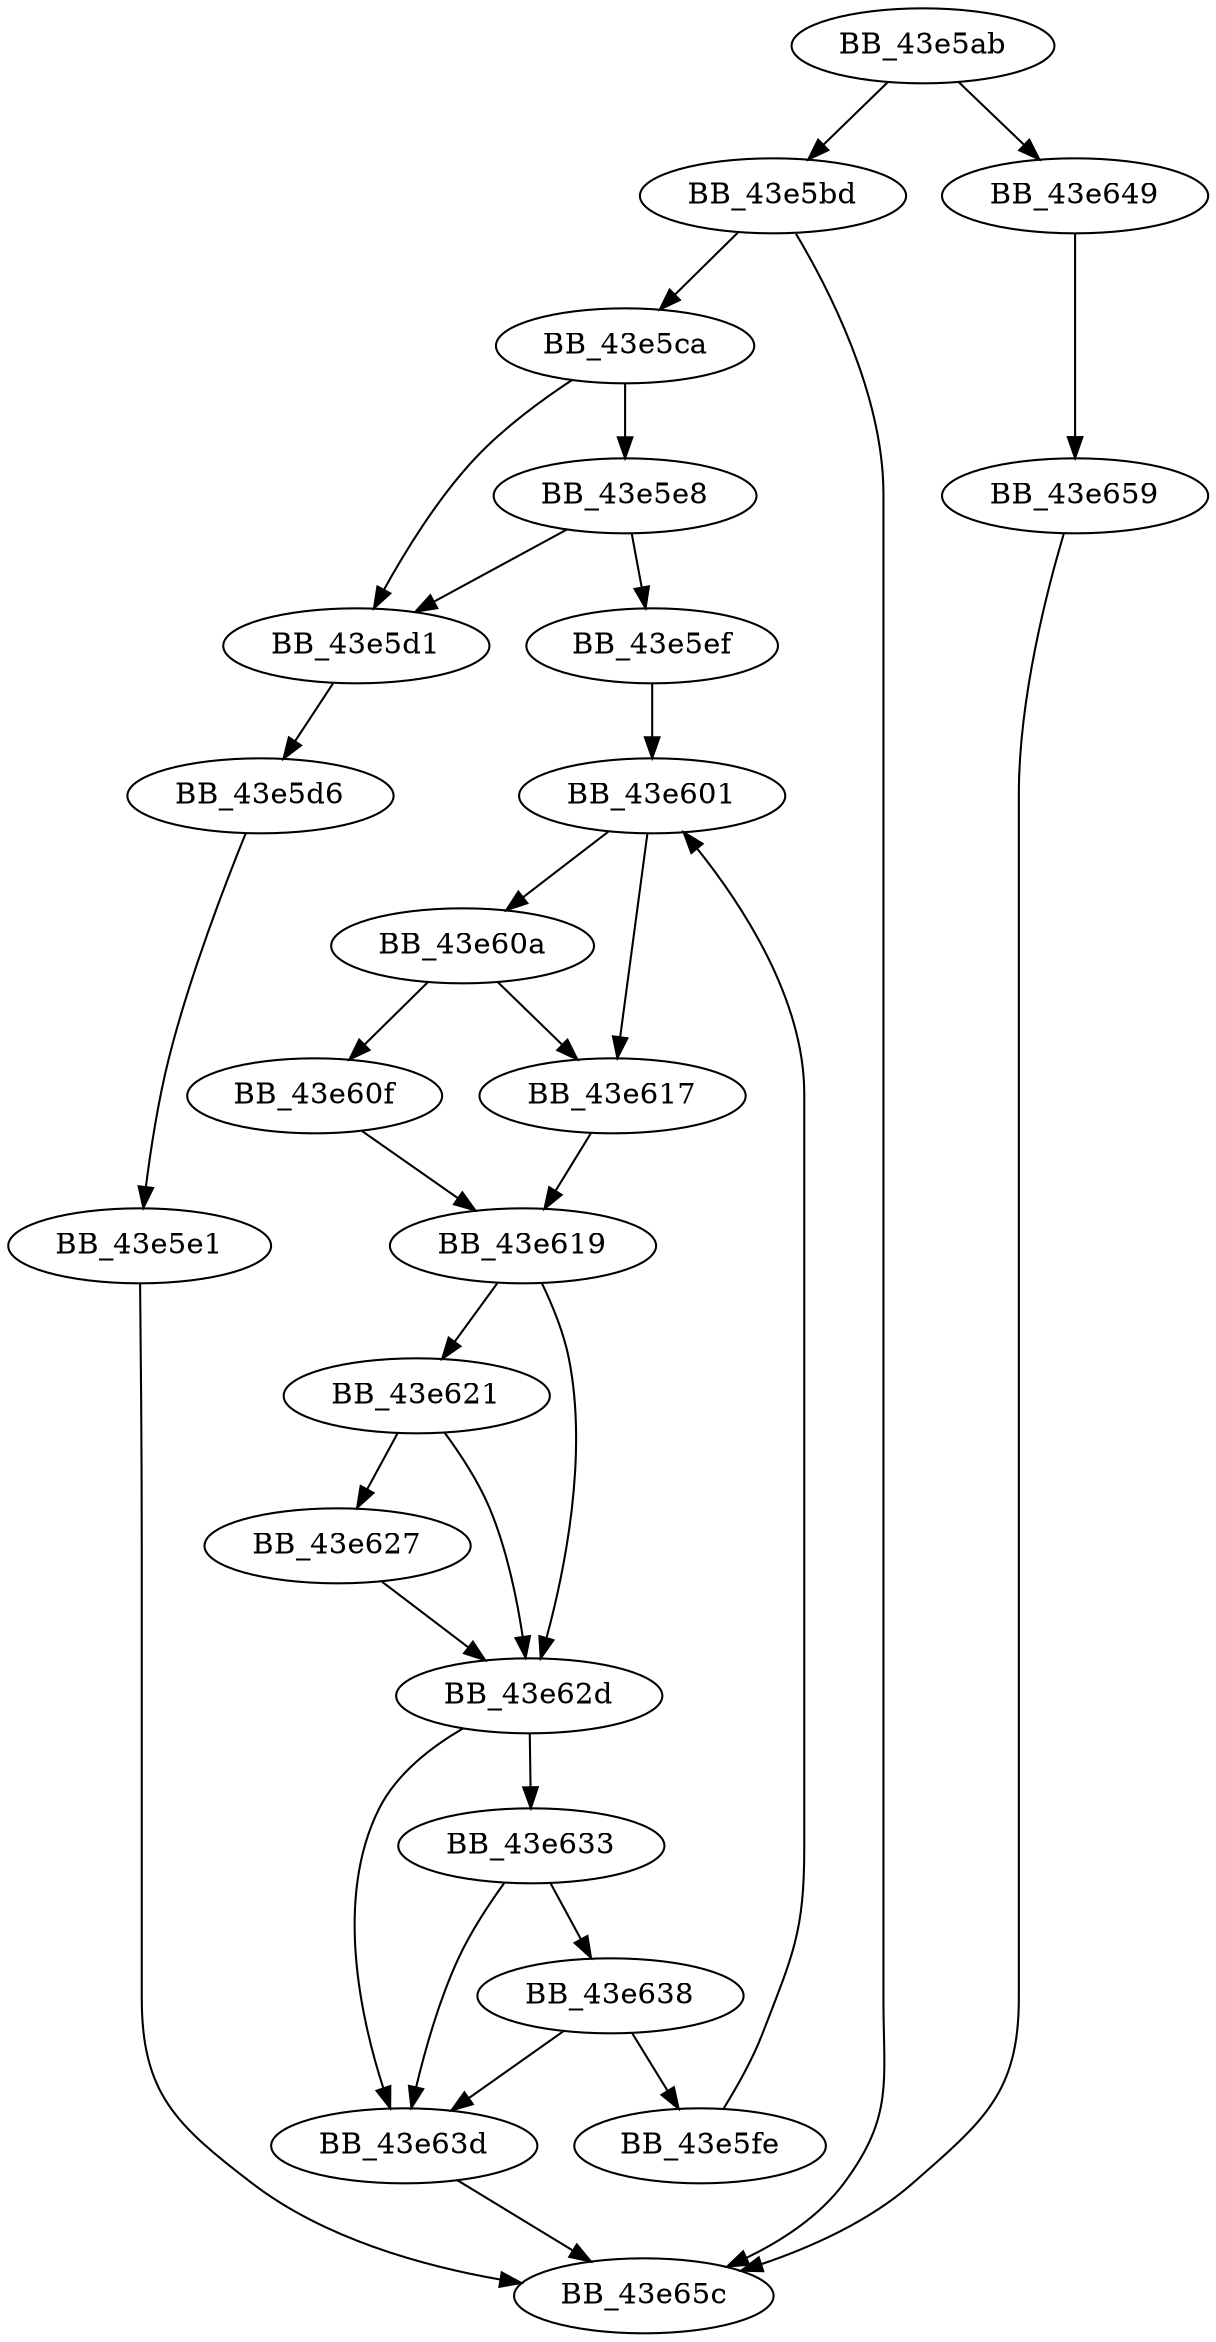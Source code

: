 DiGraph __wcsnicmp{
BB_43e5ab->BB_43e5bd
BB_43e5ab->BB_43e649
BB_43e5bd->BB_43e5ca
BB_43e5bd->BB_43e65c
BB_43e5ca->BB_43e5d1
BB_43e5ca->BB_43e5e8
BB_43e5d1->BB_43e5d6
BB_43e5d6->BB_43e5e1
BB_43e5e1->BB_43e65c
BB_43e5e8->BB_43e5d1
BB_43e5e8->BB_43e5ef
BB_43e5ef->BB_43e601
BB_43e5fe->BB_43e601
BB_43e601->BB_43e60a
BB_43e601->BB_43e617
BB_43e60a->BB_43e60f
BB_43e60a->BB_43e617
BB_43e60f->BB_43e619
BB_43e617->BB_43e619
BB_43e619->BB_43e621
BB_43e619->BB_43e62d
BB_43e621->BB_43e627
BB_43e621->BB_43e62d
BB_43e627->BB_43e62d
BB_43e62d->BB_43e633
BB_43e62d->BB_43e63d
BB_43e633->BB_43e638
BB_43e633->BB_43e63d
BB_43e638->BB_43e5fe
BB_43e638->BB_43e63d
BB_43e63d->BB_43e65c
BB_43e649->BB_43e659
BB_43e659->BB_43e65c
}

